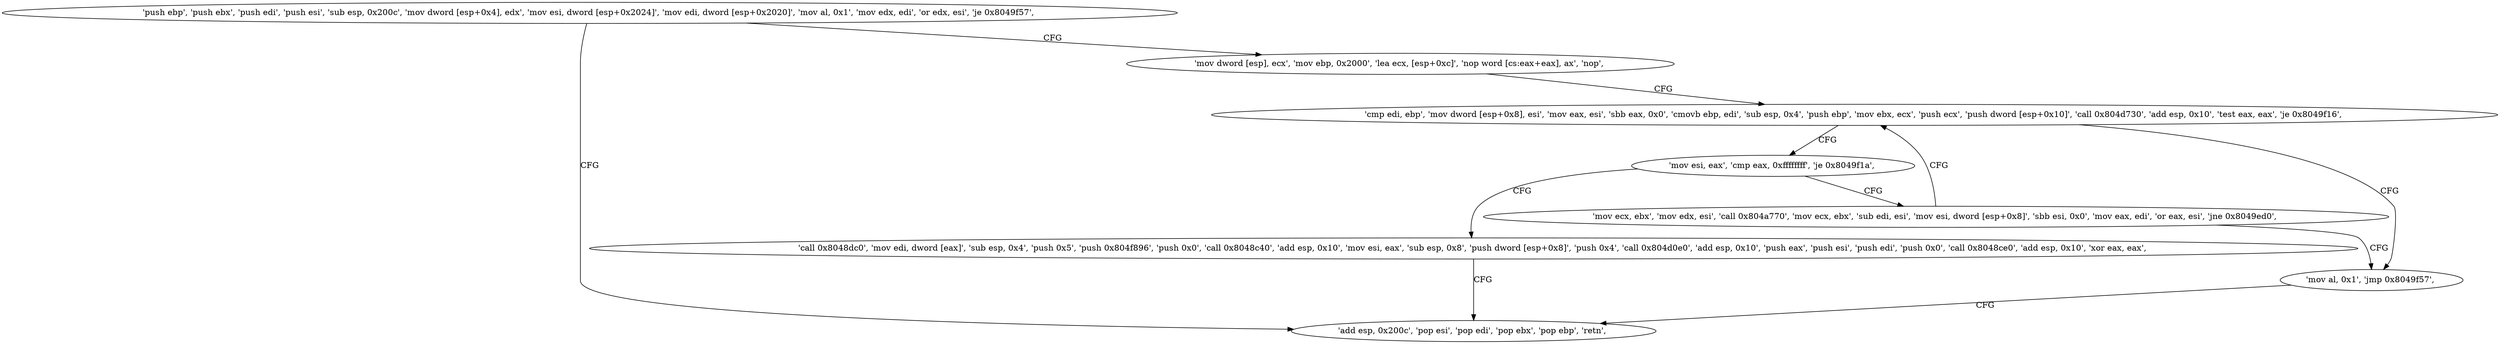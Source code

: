 digraph "func" {
"134520464" [label = "'push ebp', 'push ebx', 'push edi', 'push esi', 'sub esp, 0x200c', 'mov dword [esp+0x4], edx', 'mov esi, dword [esp+0x2024]', 'mov edi, dword [esp+0x2020]', 'mov al, 0x1', 'mov edx, edi', 'or edx, esi', 'je 0x8049f57', " ]
"134520663" [label = "'add esp, 0x200c', 'pop esi', 'pop edi', 'pop ebx', 'pop ebp', 'retn', " ]
"134520504" [label = "'mov dword [esp], ecx', 'mov ebp, 0x2000', 'lea ecx, [esp+0xc]', 'nop word [cs:eax+eax], ax', 'nop', " ]
"134520528" [label = "'cmp edi, ebp', 'mov dword [esp+0x8], esi', 'mov eax, esi', 'sbb eax, 0x0', 'cmovb ebp, edi', 'sub esp, 0x4', 'push ebp', 'mov ebx, ecx', 'push ecx', 'push dword [esp+0x10]', 'call 0x804d730', 'add esp, 0x10', 'test eax, eax', 'je 0x8049f16', " ]
"134520598" [label = "'mov al, 0x1', 'jmp 0x8049f57', " ]
"134520565" [label = "'mov esi, eax', 'cmp eax, 0xffffffff', 'je 0x8049f1a', " ]
"134520602" [label = "'call 0x8048dc0', 'mov edi, dword [eax]', 'sub esp, 0x4', 'push 0x5', 'push 0x804f896', 'push 0x0', 'call 0x8048c40', 'add esp, 0x10', 'mov esi, eax', 'sub esp, 0x8', 'push dword [esp+0x8]', 'push 0x4', 'call 0x804d0e0', 'add esp, 0x10', 'push eax', 'push esi', 'push edi', 'push 0x0', 'call 0x8048ce0', 'add esp, 0x10', 'xor eax, eax', " ]
"134520572" [label = "'mov ecx, ebx', 'mov edx, esi', 'call 0x804a770', 'mov ecx, ebx', 'sub edi, esi', 'mov esi, dword [esp+0x8]', 'sbb esi, 0x0', 'mov eax, edi', 'or eax, esi', 'jne 0x8049ed0', " ]
"134520464" -> "134520663" [ label = "CFG" ]
"134520464" -> "134520504" [ label = "CFG" ]
"134520504" -> "134520528" [ label = "CFG" ]
"134520528" -> "134520598" [ label = "CFG" ]
"134520528" -> "134520565" [ label = "CFG" ]
"134520598" -> "134520663" [ label = "CFG" ]
"134520565" -> "134520602" [ label = "CFG" ]
"134520565" -> "134520572" [ label = "CFG" ]
"134520602" -> "134520663" [ label = "CFG" ]
"134520572" -> "134520528" [ label = "CFG" ]
"134520572" -> "134520598" [ label = "CFG" ]
}
